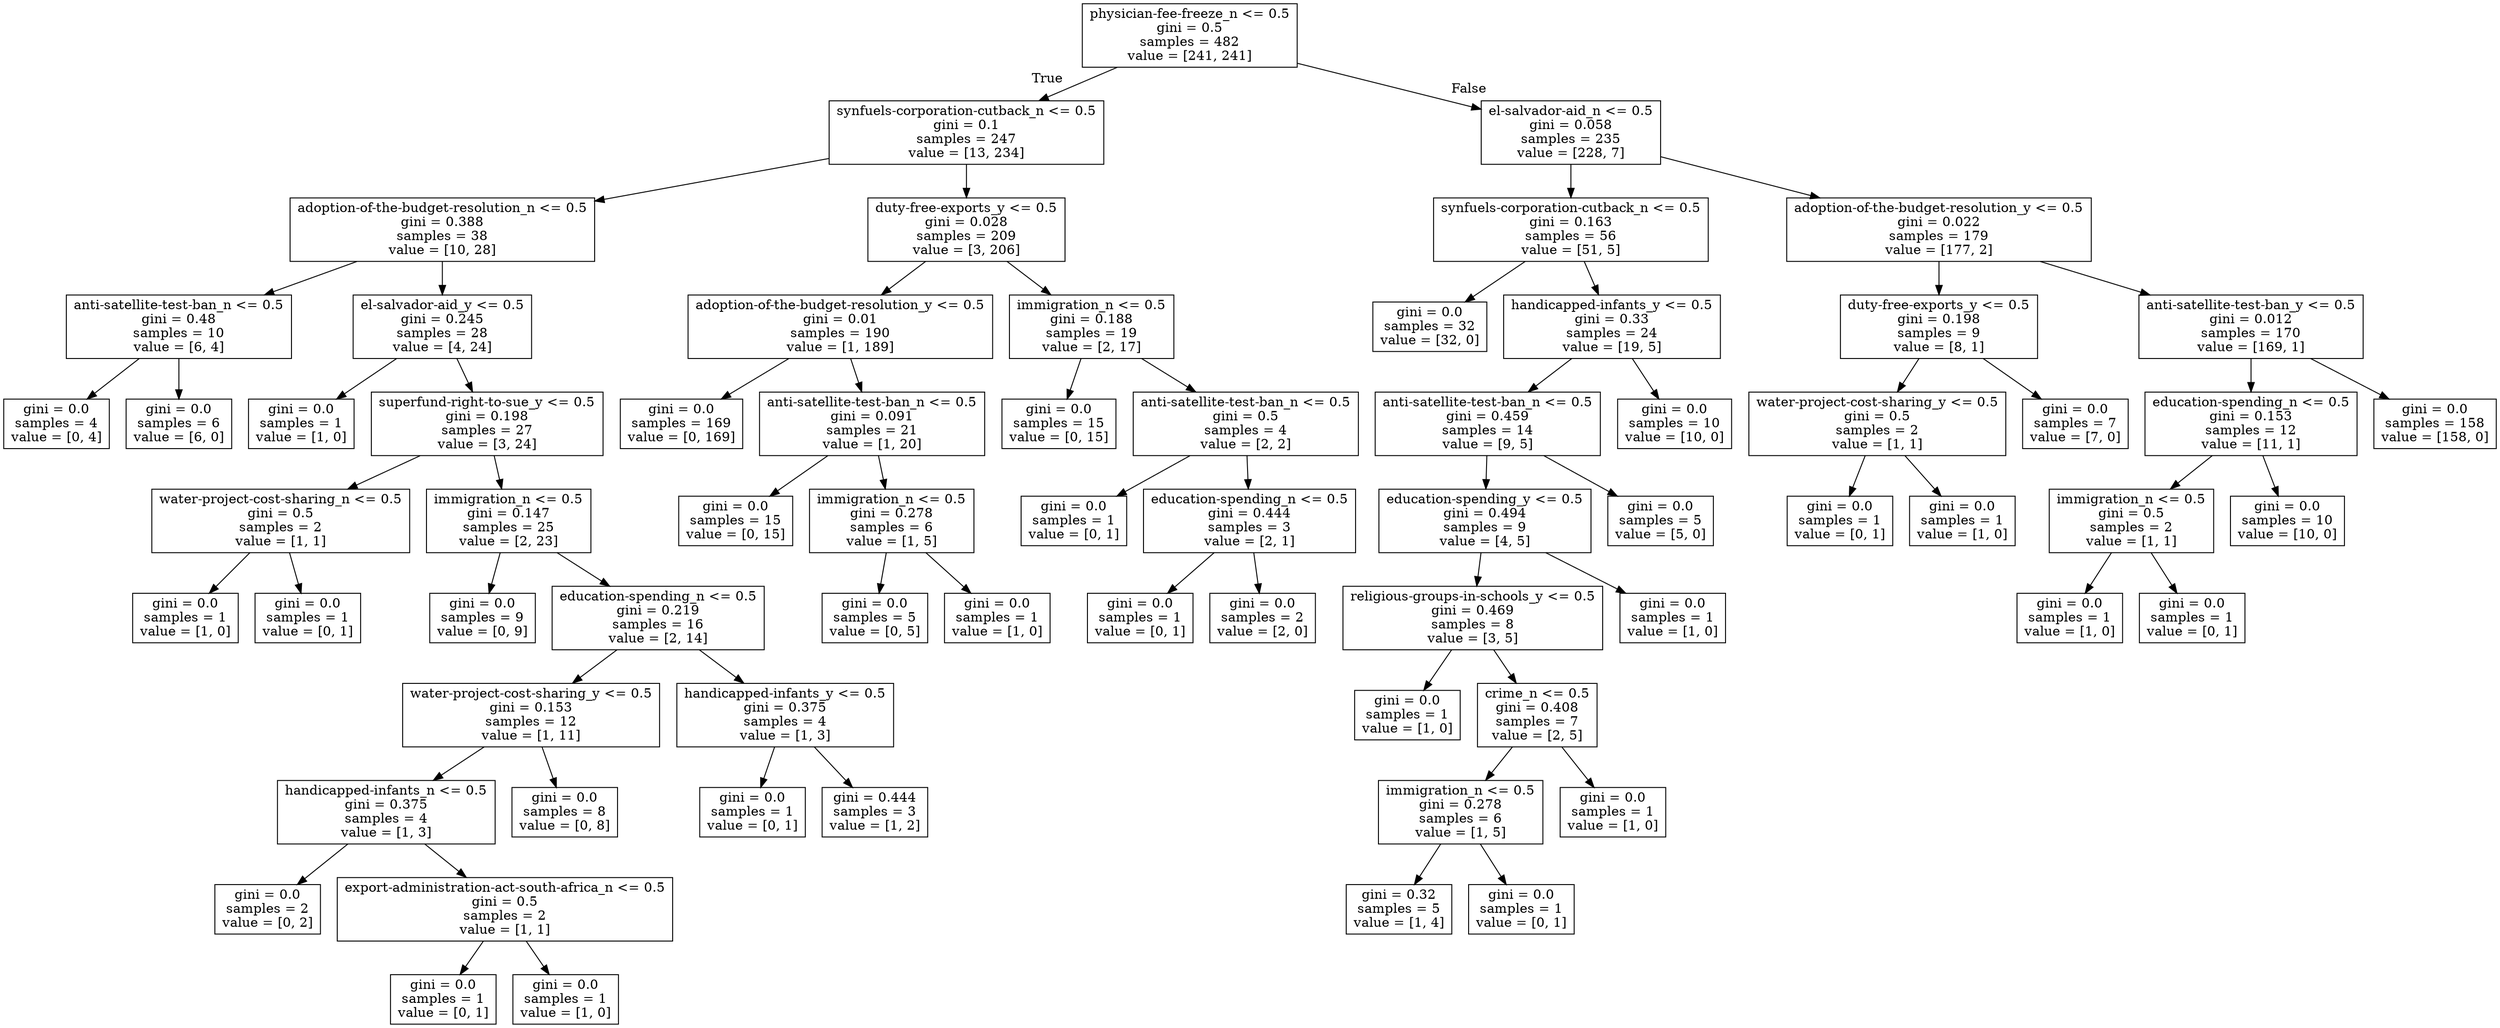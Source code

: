 digraph Tree {
node [shape=box] ;
0 [label="physician-fee-freeze_n <= 0.5\ngini = 0.5\nsamples = 482\nvalue = [241, 241]"] ;
1 [label="synfuels-corporation-cutback_n <= 0.5\ngini = 0.1\nsamples = 247\nvalue = [13, 234]"] ;
0 -> 1 [labeldistance=2.5, labelangle=45, headlabel="True"] ;
2 [label="adoption-of-the-budget-resolution_n <= 0.5\ngini = 0.388\nsamples = 38\nvalue = [10, 28]"] ;
1 -> 2 ;
3 [label="anti-satellite-test-ban_n <= 0.5\ngini = 0.48\nsamples = 10\nvalue = [6, 4]"] ;
2 -> 3 ;
4 [label="gini = 0.0\nsamples = 4\nvalue = [0, 4]"] ;
3 -> 4 ;
5 [label="gini = 0.0\nsamples = 6\nvalue = [6, 0]"] ;
3 -> 5 ;
6 [label="el-salvador-aid_y <= 0.5\ngini = 0.245\nsamples = 28\nvalue = [4, 24]"] ;
2 -> 6 ;
7 [label="gini = 0.0\nsamples = 1\nvalue = [1, 0]"] ;
6 -> 7 ;
8 [label="superfund-right-to-sue_y <= 0.5\ngini = 0.198\nsamples = 27\nvalue = [3, 24]"] ;
6 -> 8 ;
9 [label="water-project-cost-sharing_n <= 0.5\ngini = 0.5\nsamples = 2\nvalue = [1, 1]"] ;
8 -> 9 ;
10 [label="gini = 0.0\nsamples = 1\nvalue = [1, 0]"] ;
9 -> 10 ;
11 [label="gini = 0.0\nsamples = 1\nvalue = [0, 1]"] ;
9 -> 11 ;
12 [label="immigration_n <= 0.5\ngini = 0.147\nsamples = 25\nvalue = [2, 23]"] ;
8 -> 12 ;
13 [label="gini = 0.0\nsamples = 9\nvalue = [0, 9]"] ;
12 -> 13 ;
14 [label="education-spending_n <= 0.5\ngini = 0.219\nsamples = 16\nvalue = [2, 14]"] ;
12 -> 14 ;
15 [label="water-project-cost-sharing_y <= 0.5\ngini = 0.153\nsamples = 12\nvalue = [1, 11]"] ;
14 -> 15 ;
16 [label="handicapped-infants_n <= 0.5\ngini = 0.375\nsamples = 4\nvalue = [1, 3]"] ;
15 -> 16 ;
17 [label="gini = 0.0\nsamples = 2\nvalue = [0, 2]"] ;
16 -> 17 ;
18 [label="export-administration-act-south-africa_n <= 0.5\ngini = 0.5\nsamples = 2\nvalue = [1, 1]"] ;
16 -> 18 ;
19 [label="gini = 0.0\nsamples = 1\nvalue = [0, 1]"] ;
18 -> 19 ;
20 [label="gini = 0.0\nsamples = 1\nvalue = [1, 0]"] ;
18 -> 20 ;
21 [label="gini = 0.0\nsamples = 8\nvalue = [0, 8]"] ;
15 -> 21 ;
22 [label="handicapped-infants_y <= 0.5\ngini = 0.375\nsamples = 4\nvalue = [1, 3]"] ;
14 -> 22 ;
23 [label="gini = 0.0\nsamples = 1\nvalue = [0, 1]"] ;
22 -> 23 ;
24 [label="gini = 0.444\nsamples = 3\nvalue = [1, 2]"] ;
22 -> 24 ;
25 [label="duty-free-exports_y <= 0.5\ngini = 0.028\nsamples = 209\nvalue = [3, 206]"] ;
1 -> 25 ;
26 [label="adoption-of-the-budget-resolution_y <= 0.5\ngini = 0.01\nsamples = 190\nvalue = [1, 189]"] ;
25 -> 26 ;
27 [label="gini = 0.0\nsamples = 169\nvalue = [0, 169]"] ;
26 -> 27 ;
28 [label="anti-satellite-test-ban_n <= 0.5\ngini = 0.091\nsamples = 21\nvalue = [1, 20]"] ;
26 -> 28 ;
29 [label="gini = 0.0\nsamples = 15\nvalue = [0, 15]"] ;
28 -> 29 ;
30 [label="immigration_n <= 0.5\ngini = 0.278\nsamples = 6\nvalue = [1, 5]"] ;
28 -> 30 ;
31 [label="gini = 0.0\nsamples = 5\nvalue = [0, 5]"] ;
30 -> 31 ;
32 [label="gini = 0.0\nsamples = 1\nvalue = [1, 0]"] ;
30 -> 32 ;
33 [label="immigration_n <= 0.5\ngini = 0.188\nsamples = 19\nvalue = [2, 17]"] ;
25 -> 33 ;
34 [label="gini = 0.0\nsamples = 15\nvalue = [0, 15]"] ;
33 -> 34 ;
35 [label="anti-satellite-test-ban_n <= 0.5\ngini = 0.5\nsamples = 4\nvalue = [2, 2]"] ;
33 -> 35 ;
36 [label="gini = 0.0\nsamples = 1\nvalue = [0, 1]"] ;
35 -> 36 ;
37 [label="education-spending_n <= 0.5\ngini = 0.444\nsamples = 3\nvalue = [2, 1]"] ;
35 -> 37 ;
38 [label="gini = 0.0\nsamples = 1\nvalue = [0, 1]"] ;
37 -> 38 ;
39 [label="gini = 0.0\nsamples = 2\nvalue = [2, 0]"] ;
37 -> 39 ;
40 [label="el-salvador-aid_n <= 0.5\ngini = 0.058\nsamples = 235\nvalue = [228, 7]"] ;
0 -> 40 [labeldistance=2.5, labelangle=-45, headlabel="False"] ;
41 [label="synfuels-corporation-cutback_n <= 0.5\ngini = 0.163\nsamples = 56\nvalue = [51, 5]"] ;
40 -> 41 ;
42 [label="gini = 0.0\nsamples = 32\nvalue = [32, 0]"] ;
41 -> 42 ;
43 [label="handicapped-infants_y <= 0.5\ngini = 0.33\nsamples = 24\nvalue = [19, 5]"] ;
41 -> 43 ;
44 [label="anti-satellite-test-ban_n <= 0.5\ngini = 0.459\nsamples = 14\nvalue = [9, 5]"] ;
43 -> 44 ;
45 [label="education-spending_y <= 0.5\ngini = 0.494\nsamples = 9\nvalue = [4, 5]"] ;
44 -> 45 ;
46 [label="religious-groups-in-schools_y <= 0.5\ngini = 0.469\nsamples = 8\nvalue = [3, 5]"] ;
45 -> 46 ;
47 [label="gini = 0.0\nsamples = 1\nvalue = [1, 0]"] ;
46 -> 47 ;
48 [label="crime_n <= 0.5\ngini = 0.408\nsamples = 7\nvalue = [2, 5]"] ;
46 -> 48 ;
49 [label="immigration_n <= 0.5\ngini = 0.278\nsamples = 6\nvalue = [1, 5]"] ;
48 -> 49 ;
50 [label="gini = 0.32\nsamples = 5\nvalue = [1, 4]"] ;
49 -> 50 ;
51 [label="gini = 0.0\nsamples = 1\nvalue = [0, 1]"] ;
49 -> 51 ;
52 [label="gini = 0.0\nsamples = 1\nvalue = [1, 0]"] ;
48 -> 52 ;
53 [label="gini = 0.0\nsamples = 1\nvalue = [1, 0]"] ;
45 -> 53 ;
54 [label="gini = 0.0\nsamples = 5\nvalue = [5, 0]"] ;
44 -> 54 ;
55 [label="gini = 0.0\nsamples = 10\nvalue = [10, 0]"] ;
43 -> 55 ;
56 [label="adoption-of-the-budget-resolution_y <= 0.5\ngini = 0.022\nsamples = 179\nvalue = [177, 2]"] ;
40 -> 56 ;
57 [label="duty-free-exports_y <= 0.5\ngini = 0.198\nsamples = 9\nvalue = [8, 1]"] ;
56 -> 57 ;
58 [label="water-project-cost-sharing_y <= 0.5\ngini = 0.5\nsamples = 2\nvalue = [1, 1]"] ;
57 -> 58 ;
59 [label="gini = 0.0\nsamples = 1\nvalue = [0, 1]"] ;
58 -> 59 ;
60 [label="gini = 0.0\nsamples = 1\nvalue = [1, 0]"] ;
58 -> 60 ;
61 [label="gini = 0.0\nsamples = 7\nvalue = [7, 0]"] ;
57 -> 61 ;
62 [label="anti-satellite-test-ban_y <= 0.5\ngini = 0.012\nsamples = 170\nvalue = [169, 1]"] ;
56 -> 62 ;
63 [label="education-spending_n <= 0.5\ngini = 0.153\nsamples = 12\nvalue = [11, 1]"] ;
62 -> 63 ;
64 [label="immigration_n <= 0.5\ngini = 0.5\nsamples = 2\nvalue = [1, 1]"] ;
63 -> 64 ;
65 [label="gini = 0.0\nsamples = 1\nvalue = [1, 0]"] ;
64 -> 65 ;
66 [label="gini = 0.0\nsamples = 1\nvalue = [0, 1]"] ;
64 -> 66 ;
67 [label="gini = 0.0\nsamples = 10\nvalue = [10, 0]"] ;
63 -> 67 ;
68 [label="gini = 0.0\nsamples = 158\nvalue = [158, 0]"] ;
62 -> 68 ;
}